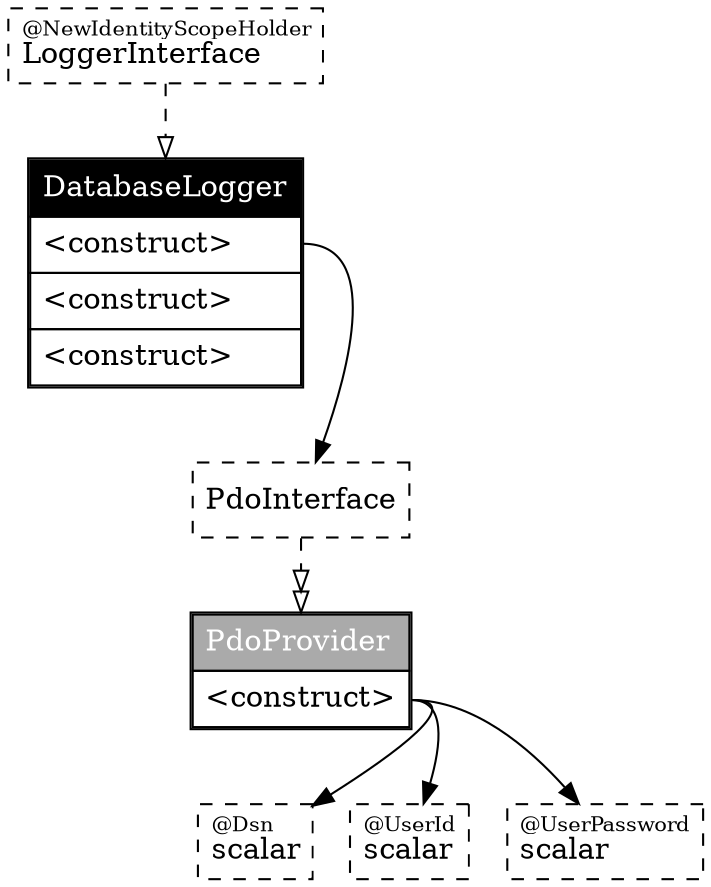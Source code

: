 digraph injector {
graph [rankdir=TB];

k_73527111 [style=dashed, margin=0.02, label=<<table cellspacing="0" cellpadding="5" cellborder="0" border="0"><tr><td align="left" port="header" bgcolor="#ffffff">
<font color="#000000" point-size="10">@NewIdentityScopeHolder<br align="left"/></font>
<font color="#000000">LoggerInterface<br align="left"/></font></td></tr></table>>, shape=box]
k_f319525a [style=solid, margin=0.02, label=<<table cellspacing="0" cellpadding="5" cellborder="1" border="0"><tr><td align="left" port="header" bgcolor="#000000"><font color="#ffffff">DatabaseLogger<br align="left"/></font></td></tr><tr><td align="left" port="m_89759092">&lt;construct&gt;</td></tr>
<tr><td align="left" port="m_89759092">&lt;construct&gt;</td></tr>
<tr><td align="left" port="m_89759092">&lt;construct&gt;</td></tr>
</table>>, shape=box]
k_18fba087 [style=dashed, margin=0.02, label=<<table cellspacing="0" cellpadding="5" cellborder="0" border="0"><tr><td align="left" port="header" bgcolor="#ffffff"><font color="#000000">PdoInterface<br align="left"/></font></td></tr></table>>, shape=box]
i_18fba087 [style=solid, margin=0.02, label=<<table cellspacing="0" cellpadding="5" cellborder="1" border="0"><tr><td align="left" port="header" bgcolor="#aaaaaa"><font color="#ffffff">PdoProvider<br align="left"/></font></td></tr><tr><td align="left" port="m_65f6d5d3">&lt;construct&gt;</td></tr></table>>, shape=box]
k_9a9a6f65 [style=dashed, margin=0.02, label=<<table cellspacing="0" cellpadding="5" cellborder="0" border="0"><tr><td align="left" port="header" bgcolor="#ffffff"><font color="#000000" point-size="10">@Dsn<br align="left"/></font><font color="#000000">scalar<br align="left"/></font></td></tr></table>>, shape=box]
k_9a9a6f66 [style=dashed, margin=0.02, label=<<table cellspacing="0" cellpadding="5" cellborder="0" border="0"><tr><td align="left" port="header" bgcolor="#ffffff"><font color="#000000" point-size="10">@UserId<br align="left"/></font><font color="#000000">scalar<br align="left"/></font></td></tr></table>>, shape=box]
k_9a9a6f67 [style=dashed, margin=0.02, label=<<table cellspacing="0" cellpadding="5" cellborder="0" border="0"><tr><td align="left" port="header" bgcolor="#ffffff"><font color="#000000" point-size="10">@UserPassword<br align="left"/></font><font color="#000000">scalar<br align="left"/></font></td></tr></table>>, shape=box]

k_73527111 -> k_f319525a [style=dashed, arrowtail=none, arrowhead=onormal]
k_f319525a:m_89759092:e -> k_18fba087 [style=solid, arrowtail=none, arrowhead=normal]
k_18fba087 -> i_18fba087 [style=dashed, arrowtail=none, arrowhead=onormalonormal]
i_18fba087:m_65f6d5d3:e -> k_9a9a6f65 [style=solid, arrowtail=none, arrowhead=normal]
i_18fba087:m_65f6d5d3:e -> k_9a9a6f66 [style=solid, arrowtail=none, arrowhead=normal]
i_18fba087:m_65f6d5d3:e -> k_9a9a6f67 [style=solid, arrowtail=none, arrowhead=normal]
}
